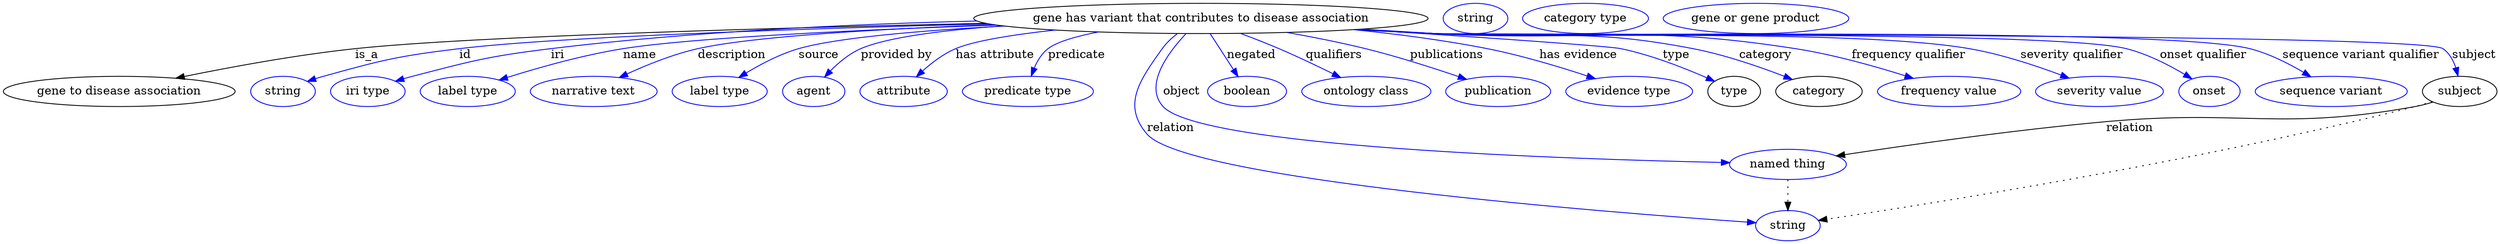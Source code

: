 digraph {
	graph [bb="0,0,2965,283"];
	node [label="\N"];
	"gene has variant that contributes to disease association"	[height=0.5,
		label="gene has variant that contributes to disease association",
		pos="1424.8,265",
		width=7.5104];
	"gene to disease association"	[height=0.5,
		pos="137.79,178",
		width=3.8274];
	"gene has variant that contributes to disease association" -> "gene to disease association"	[label=is_a,
		lp="431.79,221.5",
		pos="e,205.01,193.77 1168.4,259.23 918.89,253.84 557.6,243.84 417.79,229 348.65,221.66 270.87,207.27 214.86,195.81"];
	id	[color=blue,
		height=0.5,
		label=string,
		pos="331.79,178",
		width=1.0652];
	"gene has variant that contributes to disease association" -> id	[color=blue,
		label=id,
		lp="548.79,221.5",
		pos="e,360.77,190 1172.3,258.52 955.26,252.98 659.16,243.19 541.79,229 468.84,220.18 450.59,215.65 379.79,196 376.68,195.14 373.48,194.17 \
370.28,193.16",
		style=solid];
	iri	[color=blue,
		height=0.5,
		label="iri type",
		pos="432.79,178",
		width=1.2277];
	"gene has variant that contributes to disease association" -> iri	[color=blue,
		label=iri,
		lp="658.79,221.5",
		pos="e,465.7,190.19 1158,261.93 1008.4,258.27 818.69,249.47 650.79,229 576.55,219.95 558.18,214.78 485.79,196 482.41,195.12 478.93,194.16 \
475.45,193.14",
		style=solid];
	name	[color=blue,
		height=0.5,
		label="label type",
		pos="551.79,178",
		width=1.5707];
	"gene has variant that contributes to disease association" -> name	[color=blue,
		label=name,
		lp="756.79,221.5",
		pos="e,589.19,191.64 1181.7,257.1 1018.9,251.43 819.77,242.17 736.79,229 689.18,221.44 636.21,206.43 599.19,194.81",
		style=solid];
	description	[color=blue,
		height=0.5,
		label="narrative text",
		pos="701.79,178",
		width=2.0943];
	"gene has variant that contributes to disease association" -> description	[color=blue,
		label=description,
		lp="866.29,221.5",
		pos="e,732.23,194.53 1178,257.6 1043.5,252.52 891.47,243.75 825.79,229 796.5,222.42 765.15,209.73 741.31,198.78",
		style=solid];
	source	[color=blue,
		height=0.5,
		label="label type",
		pos="851.79,178",
		width=1.5707];
	"gene has variant that contributes to disease association" -> source	[color=blue,
		label=source,
		lp="969.79,221.5",
		pos="e,874.58,194.62 1190.8,255.94 1093.2,250.7 991.85,242.29 945.79,229 923.71,222.63 900.9,210.65 883.29,200.02",
		style=solid];
	"provided by"	[color=blue,
		height=0.5,
		label=agent,
		pos="963.79,178",
		width=1.0291];
	"gene has variant that contributes to disease association" -> "provided by"	[color=blue,
		label="provided by",
		lp="1062.3,221.5",
		pos="e,976.67,195.07 1189.2,256.16 1118.7,251.09 1051.6,242.74 1019.8,229 1006.1,223.07 993.38,212.41 983.58,202.45",
		style=solid];
	"has attribute"	[color=blue,
		height=0.5,
		label=attribute,
		pos="1070.8,178",
		width=1.4443];
	"gene has variant that contributes to disease association" -> "has attribute"	[color=blue,
		label="has attribute",
		lp="1179.8,221.5",
		pos="e,1086,195.38 1251.3,251.19 1201.8,245.78 1155.3,238.5 1132.8,229 1118.2,222.86 1104.3,212.24 1093.4,202.36",
		style=solid];
	predicate	[color=blue,
		height=0.5,
		label="predicate type",
		pos="1218.8,178",
		width=2.1665];
	"gene has variant that contributes to disease association" -> predicate	[color=blue,
		label=predicate,
		lp="1276.8,221.5",
		pos="e,1222.8,196.39 1302.7,248.91 1276.5,243.78 1253.4,237.2 1242.8,229 1235.3,223.19 1230,214.42 1226.3,205.83",
		style=solid];
	object	[color=blue,
		height=0.5,
		label="named thing",
		pos="2122.8,91",
		width=1.9318];
	"gene has variant that contributes to disease association" -> object	[color=blue,
		label=object,
		lp="1401.8,178",
		pos="e,2053.7,93.136 1407.2,246.99 1386.1,224.69 1356.6,185.43 1379.8,160 1423.9,111.67 1861.2,97.271 2043.6,93.348",
		style=solid];
	relation	[color=blue,
		height=0.5,
		label=string,
		pos="2122.8,18",
		width=1.0652];
	"gene has variant that contributes to disease association" -> relation	[color=blue,
		label=relation,
		lp="1388.8,134.5",
		pos="e,2084.7,21.515 1396.6,246.75 1390,241.69 1383.6,235.69 1378.8,229 1352,191.56 1330.6,161.76 1360.8,127 1407.9,72.702 1914.6,33.353 \
2074.6,22.208",
		style=solid];
	negated	[color=blue,
		height=0.5,
		label=boolean,
		pos="1479.8,178",
		width=1.2999];
	"gene has variant that contributes to disease association" -> negated	[color=blue,
		label=negated,
		lp="1484.8,221.5",
		pos="e,1469,195.6 1435.9,246.8 1443.8,234.54 1454.6,217.87 1463.5,204.13",
		style=solid];
	qualifiers	[color=blue,
		height=0.5,
		label="ontology class",
		pos="1620.8,178",
		width=2.1304];
	"gene has variant that contributes to disease association" -> qualifiers	[color=blue,
		label=qualifiers,
		lp="1583.3,221.5",
		pos="e,1590.5,194.62 1472,247.21 1486.7,241.69 1503,235.34 1517.8,229 1539.1,219.83 1562.5,208.61 1581.5,199.12",
		style=solid];
	publications	[color=blue,
		height=0.5,
		label=publication,
		pos="1777.8,178",
		width=1.7332];
	"gene has variant that contributes to disease association" -> publications	[color=blue,
		label=publications,
		lp="1717.8,221.5",
		pos="e,1740.4,192.43 1527.3,248.32 1557.6,242.98 1590.7,236.45 1620.8,229 1658.2,219.73 1699.8,206.35 1730.8,195.76",
		style=solid];
	"has evidence"	[color=blue,
		height=0.5,
		label="evidence type",
		pos="1933.8,178",
		width=2.0943];
	"gene has variant that contributes to disease association" -> "has evidence"	[color=blue,
		label="has evidence",
		lp="1873.3,221.5",
		pos="e,1893.6,193.28 1606.7,251.68 1658.4,246.47 1714.6,239.16 1765.8,229 1806.1,221.01 1850.6,207.53 1883.7,196.59",
		style=solid];
	type	[height=0.5,
		pos="2058.8,178",
		width=0.86659];
	"gene has variant that contributes to disease association" -> type	[color=blue,
		label=type,
		lp="1989.8,221.5",
		pos="e,2035.5,190.08 1612.4,252.01 1747.3,243.2 1908.2,232.22 1923.8,229 1960,221.52 1999.4,206 2026.2,194.23",
		style=solid];
	category	[height=0.5,
		pos="2159.8,178",
		width=1.4263];
	"gene has variant that contributes to disease association" -> category	[color=blue,
		label=category,
		lp="2096.3,221.5",
		pos="e,2128.3,192.22 1616.8,252.3 1646.3,250.51 1676.3,248.7 1704.8,247 1840.3,238.89 1876.4,254.69 2009.8,229 2047.6,221.72 2088.9,207.43 \
2118.6,195.98",
		style=solid];
	"frequency qualifier"	[color=blue,
		height=0.5,
		label="frequency value",
		pos="2313.8,178",
		width=2.3651];
	"gene has variant that contributes to disease association" -> "frequency qualifier"	[color=blue,
		label="frequency qualifier",
		lp="2265.8,221.5",
		pos="e,2271,193.71 1613.4,252.07 1643.9,250.28 1675.2,248.52 1704.8,247 1894.5,237.24 1944.1,258.35 2131.8,229 2176.2,222.06 2225.2,208.21 \
2261.2,196.84",
		style=solid];
	"severity qualifier"	[color=blue,
		height=0.5,
		label="severity value",
		pos="2492.8,178",
		width=2.1123];
	"gene has variant that contributes to disease association" -> "severity qualifier"	[color=blue,
		label="severity qualifier",
		lp="2459.8,221.5",
		pos="e,2456.6,193.92 1610.4,251.89 1641.9,250.08 1674.3,248.36 1704.8,247 1845.4,240.74 2199.1,252.84 2337.8,229 2375.5,222.52 2416.7,\
208.91 2447.1,197.53",
		style=solid];
	"onset qualifier"	[color=blue,
		height=0.5,
		label=onset,
		pos="2622.8,178",
		width=1.011];
	"gene has variant that contributes to disease association" -> "onset qualifier"	[color=blue,
		label="onset qualifier",
		lp="2616.3,221.5",
		pos="e,2602.1,193.06 1608.9,251.81 1640.8,249.98 1673.8,248.28 1704.8,247 1795.8,243.24 2436.4,251.27 2524.8,229 2549.3,222.82 2574.7,\
209.67 2593.4,198.4",
		style=solid];
	"sequence variant qualifier"	[color=blue,
		height=0.5,
		label="sequence variant",
		pos="2767.8,178",
		width=2.5095];
	"gene has variant that contributes to disease association" -> "sequence variant qualifier"	[color=blue,
		label="sequence variant qualifier",
		lp="2803.3,221.5",
		pos="e,2743.8,195.5 1608.1,251.76 1640.3,249.93 1673.5,248.24 1704.8,247 1812.2,242.74 2567.6,255.52 2671.8,229 2694.1,223.31 2717.1,\
211.6 2735,200.94",
		style=solid];
	subject	[height=0.5,
		pos="2920.8,178",
		width=1.2277];
	"gene has variant that contributes to disease association" -> subject	[color=blue,
		label=subject,
		lp="2937.8,221.5",
		pos="e,2918.7,196.41 1607.4,251.71 1639.8,249.87 1673.3,248.19 1704.8,247 1738,245.74 2873.4,247.83 2900.8,229 2908.5,223.69 2913.3,214.87 \
2916.2,206.1",
		style=solid];
	object -> relation	[pos="e,2122.8,36.029 2122.8,72.813 2122.8,64.789 2122.8,55.047 2122.8,46.069",
		style=dotted];
	association_type	[color=blue,
		height=0.5,
		label=string,
		pos="1751.8,265",
		width=1.0652];
	association_category	[color=blue,
		height=0.5,
		label="category type",
		pos="1882.8,265",
		width=2.0762];
	subject -> object	[label=relation,
		lp="2528.8,134.5",
		pos="e,2180.6,101.15 2888.9,165.47 2881.7,163.3 2874,161.3 2866.8,160 2706.5,131.31 2663,156.69 2500.8,142 2392,132.15 2266.4,114.23 \
2190.9,102.73"];
	subject -> relation	[pos="e,2158.7,24.273 2887.8,165.95 2880.9,163.82 2873.7,161.72 2866.8,160 2605.6,94.389 2286.1,43.509 2168.8,25.787",
		style=dotted];
	"gene has variant that contributes to disease association_subject"	[color=blue,
		height=0.5,
		label="gene or gene product",
		pos="2085.8,265",
		width=3.0692];
}
